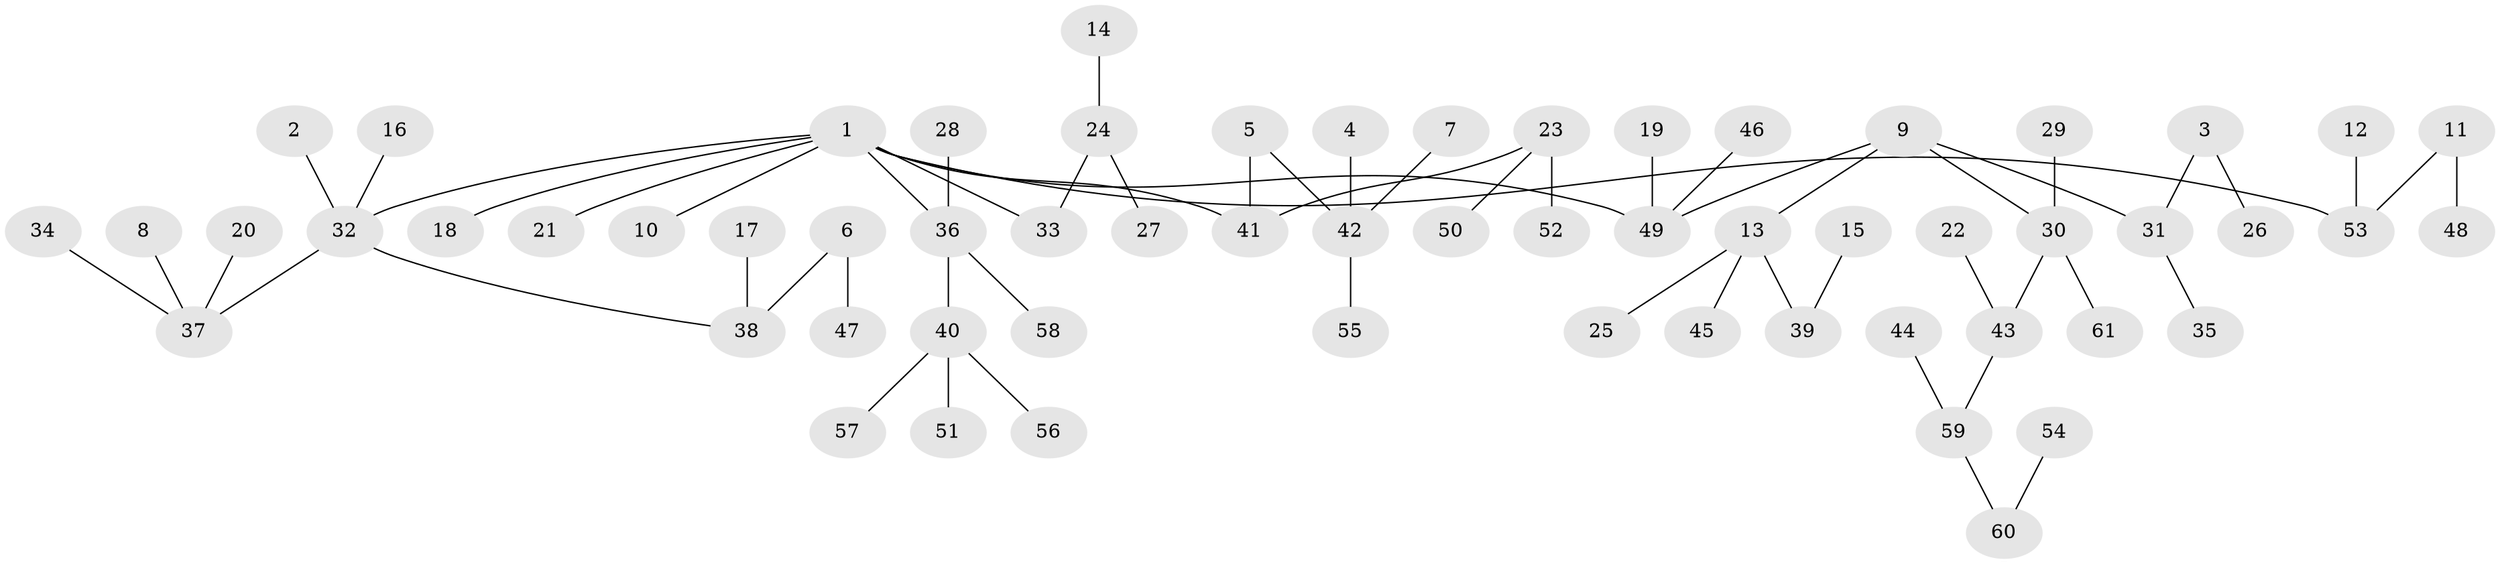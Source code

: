 // original degree distribution, {6: 0.02459016393442623, 5: 0.04918032786885246, 2: 0.18032786885245902, 3: 0.10655737704918032, 4: 0.09016393442622951, 1: 0.5491803278688525}
// Generated by graph-tools (version 1.1) at 2025/26/03/09/25 03:26:24]
// undirected, 61 vertices, 60 edges
graph export_dot {
graph [start="1"]
  node [color=gray90,style=filled];
  1;
  2;
  3;
  4;
  5;
  6;
  7;
  8;
  9;
  10;
  11;
  12;
  13;
  14;
  15;
  16;
  17;
  18;
  19;
  20;
  21;
  22;
  23;
  24;
  25;
  26;
  27;
  28;
  29;
  30;
  31;
  32;
  33;
  34;
  35;
  36;
  37;
  38;
  39;
  40;
  41;
  42;
  43;
  44;
  45;
  46;
  47;
  48;
  49;
  50;
  51;
  52;
  53;
  54;
  55;
  56;
  57;
  58;
  59;
  60;
  61;
  1 -- 10 [weight=1.0];
  1 -- 18 [weight=1.0];
  1 -- 21 [weight=1.0];
  1 -- 32 [weight=1.0];
  1 -- 33 [weight=1.0];
  1 -- 36 [weight=1.0];
  1 -- 41 [weight=1.0];
  1 -- 49 [weight=1.0];
  1 -- 53 [weight=1.0];
  2 -- 32 [weight=1.0];
  3 -- 26 [weight=1.0];
  3 -- 31 [weight=1.0];
  4 -- 42 [weight=1.0];
  5 -- 41 [weight=1.0];
  5 -- 42 [weight=1.0];
  6 -- 38 [weight=1.0];
  6 -- 47 [weight=1.0];
  7 -- 42 [weight=1.0];
  8 -- 37 [weight=1.0];
  9 -- 13 [weight=1.0];
  9 -- 30 [weight=1.0];
  9 -- 31 [weight=1.0];
  9 -- 49 [weight=1.0];
  11 -- 48 [weight=1.0];
  11 -- 53 [weight=1.0];
  12 -- 53 [weight=1.0];
  13 -- 25 [weight=1.0];
  13 -- 39 [weight=1.0];
  13 -- 45 [weight=1.0];
  14 -- 24 [weight=1.0];
  15 -- 39 [weight=1.0];
  16 -- 32 [weight=1.0];
  17 -- 38 [weight=1.0];
  19 -- 49 [weight=1.0];
  20 -- 37 [weight=1.0];
  22 -- 43 [weight=1.0];
  23 -- 41 [weight=1.0];
  23 -- 50 [weight=1.0];
  23 -- 52 [weight=1.0];
  24 -- 27 [weight=1.0];
  24 -- 33 [weight=1.0];
  28 -- 36 [weight=1.0];
  29 -- 30 [weight=1.0];
  30 -- 43 [weight=1.0];
  30 -- 61 [weight=1.0];
  31 -- 35 [weight=1.0];
  32 -- 37 [weight=1.0];
  32 -- 38 [weight=1.0];
  34 -- 37 [weight=1.0];
  36 -- 40 [weight=1.0];
  36 -- 58 [weight=1.0];
  40 -- 51 [weight=1.0];
  40 -- 56 [weight=1.0];
  40 -- 57 [weight=1.0];
  42 -- 55 [weight=1.0];
  43 -- 59 [weight=1.0];
  44 -- 59 [weight=1.0];
  46 -- 49 [weight=1.0];
  54 -- 60 [weight=1.0];
  59 -- 60 [weight=1.0];
}
